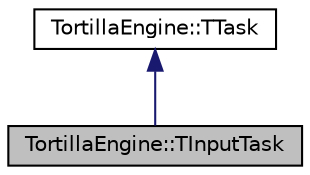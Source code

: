 digraph "TortillaEngine::TInputTask"
{
 // LATEX_PDF_SIZE
  edge [fontname="Helvetica",fontsize="10",labelfontname="Helvetica",labelfontsize="10"];
  node [fontname="Helvetica",fontsize="10",shape=record];
  Node1 [label="TortillaEngine::TInputTask",height=0.2,width=0.4,color="black", fillcolor="grey75", style="filled", fontcolor="black",tooltip="The task class to manage the input."];
  Node2 -> Node1 [dir="back",color="midnightblue",fontsize="10",style="solid",fontname="Helvetica"];
  Node2 [label="TortillaEngine::TTask",height=0.2,width=0.4,color="black", fillcolor="white", style="filled",URL="$class_tortilla_engine_1_1_t_task.html",tooltip="Base class for all the tasks."];
}
